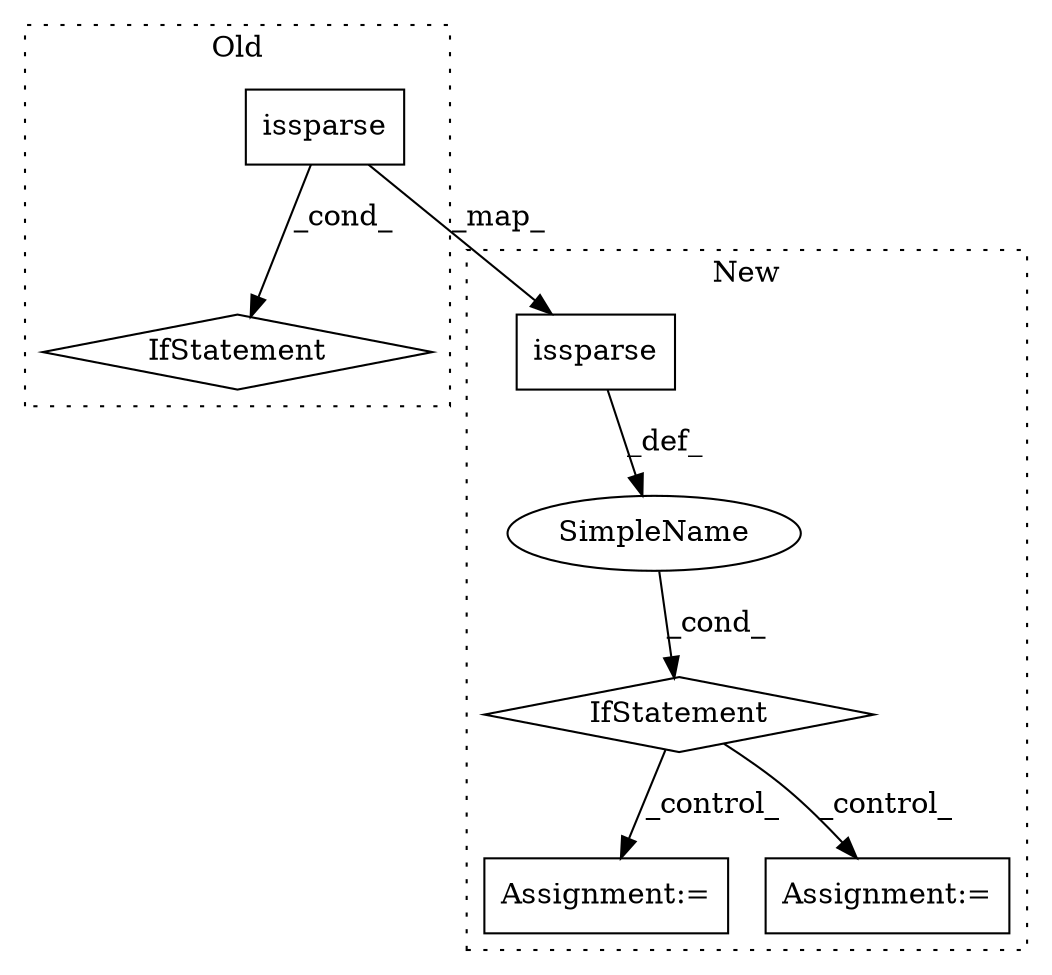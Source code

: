 digraph G {
subgraph cluster0 {
1 [label="issparse" a="32" s="778,793" l="9,1" shape="box"];
4 [label="IfStatement" a="25" s="794" l="3" shape="diamond"];
label = "Old";
style="dotted";
}
subgraph cluster1 {
2 [label="issparse" a="32" s="758,773" l="9,1" shape="box"];
3 [label="IfStatement" a="25" s="747,774" l="4,2" shape="diamond"];
5 [label="Assignment:=" a="7" s="923" l="1" shape="box"];
6 [label="SimpleName" a="42" s="" l="" shape="ellipse"];
7 [label="Assignment:=" a="7" s="806" l="1" shape="box"];
label = "New";
style="dotted";
}
1 -> 2 [label="_map_"];
1 -> 4 [label="_cond_"];
2 -> 6 [label="_def_"];
3 -> 7 [label="_control_"];
3 -> 5 [label="_control_"];
6 -> 3 [label="_cond_"];
}